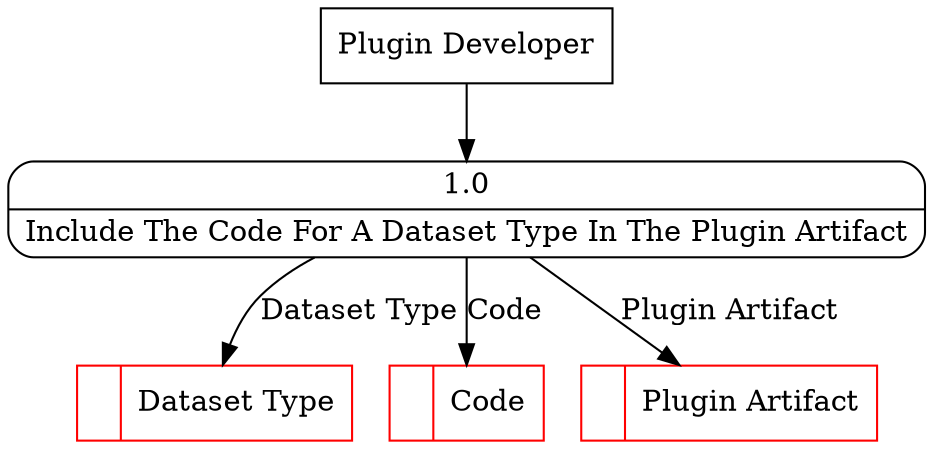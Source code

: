 digraph dfd2{ 
node[shape=record]
200 [label="<f0>  |<f1> Dataset Type " color=red];
201 [label="<f0>  |<f1> Code " color=red];
202 [label="<f0>  |<f1> Plugin Artifact " color=red];
203 [label="Plugin Developer" shape=box];
204 [label="{<f0> 1.0|<f1> Include The Code For A Dataset Type In The Plugin Artifact }" shape=Mrecord];
203 -> 204
204 -> 201 [label="Code"]
204 -> 200 [label="Dataset Type"]
204 -> 202 [label="Plugin Artifact"]
}